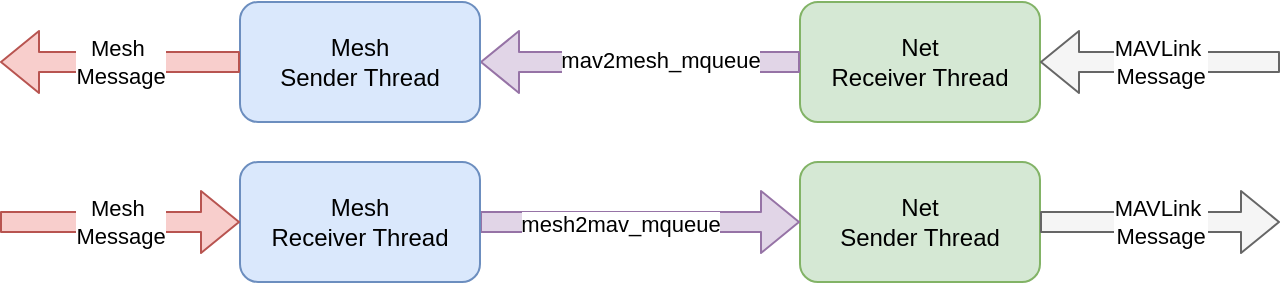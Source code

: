 <mxfile version="13.9.9" type="device"><diagram id="dDfEOntduoqNcqY1D8tR" name="Page-1"><mxGraphModel dx="760" dy="400" grid="1" gridSize="10" guides="1" tooltips="1" connect="1" arrows="1" fold="1" page="1" pageScale="1" pageWidth="850" pageHeight="1100" math="0" shadow="0"><root><mxCell id="0"/><mxCell id="1" parent="0"/><mxCell id="LEr7SO6sLBa59Be-ywTL-2" value="Net&lt;br&gt;Receiver Thread" style="rounded=1;whiteSpace=wrap;html=1;fillColor=#d5e8d4;strokeColor=#82b366;" parent="1" vertex="1"><mxGeometry x="560" y="80" width="120" height="60" as="geometry"/></mxCell><mxCell id="LEr7SO6sLBa59Be-ywTL-6" value="" style="shape=flexArrow;endArrow=classic;html=1;entryX=1;entryY=0.5;entryDx=0;entryDy=0;exitX=0;exitY=0.5;exitDx=0;exitDy=0;fillColor=#e1d5e7;strokeColor=#9673a6;" parent="1" source="LEr7SO6sLBa59Be-ywTL-2" target="LEr7SO6sLBa59Be-ywTL-14" edge="1"><mxGeometry width="50" height="50" relative="1" as="geometry"><mxPoint x="400" y="180" as="sourcePoint"/><mxPoint x="330" y="145" as="targetPoint"/></mxGeometry></mxCell><mxCell id="LEr7SO6sLBa59Be-ywTL-8" value="mav2mesh_mqueue" style="edgeLabel;html=1;align=center;verticalAlign=middle;resizable=0;points=[];" parent="LEr7SO6sLBa59Be-ywTL-6" vertex="1" connectable="0"><mxGeometry x="-0.126" y="-1" relative="1" as="geometry"><mxPoint as="offset"/></mxGeometry></mxCell><mxCell id="LEr7SO6sLBa59Be-ywTL-14" value="&lt;font style=&quot;font-size: 12px&quot;&gt;Mesh&lt;br&gt;Sender Thread&lt;br&gt;&lt;/font&gt;" style="rounded=1;whiteSpace=wrap;html=1;fillColor=#dae8fc;strokeColor=#6c8ebf;" parent="1" vertex="1"><mxGeometry x="280" y="80" width="120" height="60" as="geometry"/></mxCell><mxCell id="LEr7SO6sLBa59Be-ywTL-16" value="&lt;meta charset=&quot;utf-8&quot;&gt;&lt;span style=&quot;color: rgb(0, 0, 0); font-family: helvetica; font-size: 11px; font-style: normal; font-weight: 400; letter-spacing: normal; text-align: center; text-indent: 0px; text-transform: none; word-spacing: 0px; background-color: rgb(255, 255, 255); display: inline; float: none;&quot;&gt;Mesh&amp;nbsp;&lt;/span&gt;&lt;br style=&quot;color: rgb(0, 0, 0); font-family: helvetica; font-size: 11px; font-style: normal; font-weight: 400; letter-spacing: normal; text-align: center; text-indent: 0px; text-transform: none; word-spacing: 0px;&quot;&gt;&lt;span style=&quot;color: rgb(0, 0, 0); font-family: helvetica; font-size: 11px; font-style: normal; font-weight: 400; letter-spacing: normal; text-align: center; text-indent: 0px; text-transform: none; word-spacing: 0px; background-color: rgb(255, 255, 255); display: inline; float: none;&quot;&gt;Message&lt;/span&gt;" style="shape=flexArrow;endArrow=classic;html=1;exitX=0;exitY=0.5;exitDx=0;exitDy=0;fillColor=#f8cecc;strokeColor=#b85450;" parent="1" source="LEr7SO6sLBa59Be-ywTL-14" edge="1"><mxGeometry width="50" height="50" relative="1" as="geometry"><mxPoint x="350" y="250" as="sourcePoint"/><mxPoint x="160" y="110" as="targetPoint"/></mxGeometry></mxCell><mxCell id="LEr7SO6sLBa59Be-ywTL-18" value="Net&lt;br&gt;Sender Thread" style="rounded=1;whiteSpace=wrap;html=1;fillColor=#d5e8d4;strokeColor=#82b366;" parent="1" vertex="1"><mxGeometry x="560" y="160" width="120" height="60" as="geometry"/></mxCell><mxCell id="LEr7SO6sLBa59Be-ywTL-19" value="" style="shape=flexArrow;endArrow=classic;html=1;exitX=1;exitY=0.5;exitDx=0;exitDy=0;fillColor=#e1d5e7;strokeColor=#9673a6;entryX=0;entryY=0.5;entryDx=0;entryDy=0;" parent="1" source="LEr7SO6sLBa59Be-ywTL-21" target="LEr7SO6sLBa59Be-ywTL-18" edge="1"><mxGeometry width="50" height="50" relative="1" as="geometry"><mxPoint x="400" y="260" as="sourcePoint"/><mxPoint x="450" y="300" as="targetPoint"/></mxGeometry></mxCell><mxCell id="LEr7SO6sLBa59Be-ywTL-20" value="mesh2mav_mqueue" style="edgeLabel;html=1;align=center;verticalAlign=middle;resizable=0;points=[];" parent="LEr7SO6sLBa59Be-ywTL-19" vertex="1" connectable="0"><mxGeometry x="-0.126" y="-1" relative="1" as="geometry"><mxPoint as="offset"/></mxGeometry></mxCell><mxCell id="LEr7SO6sLBa59Be-ywTL-21" value="&lt;font style=&quot;font-size: 12px&quot;&gt;Mesh&lt;br&gt;Receiver Thread&lt;br&gt;&lt;/font&gt;" style="rounded=1;whiteSpace=wrap;html=1;fillColor=#dae8fc;strokeColor=#6c8ebf;" parent="1" vertex="1"><mxGeometry x="280" y="160" width="120" height="60" as="geometry"/></mxCell><mxCell id="LEr7SO6sLBa59Be-ywTL-23" value="&lt;meta charset=&quot;utf-8&quot;&gt;&lt;span style=&quot;color: rgb(0, 0, 0); font-family: helvetica; font-size: 11px; font-style: normal; font-weight: 400; letter-spacing: normal; text-align: center; text-indent: 0px; text-transform: none; word-spacing: 0px; background-color: rgb(255, 255, 255); display: inline; float: none;&quot;&gt;Mesh&amp;nbsp;&lt;/span&gt;&lt;br style=&quot;color: rgb(0, 0, 0); font-family: helvetica; font-size: 11px; font-style: normal; font-weight: 400; letter-spacing: normal; text-align: center; text-indent: 0px; text-transform: none; word-spacing: 0px;&quot;&gt;&lt;span style=&quot;color: rgb(0, 0, 0); font-family: helvetica; font-size: 11px; font-style: normal; font-weight: 400; letter-spacing: normal; text-align: center; text-indent: 0px; text-transform: none; word-spacing: 0px; background-color: rgb(255, 255, 255); display: inline; float: none;&quot;&gt;Message&lt;/span&gt;" style="shape=flexArrow;endArrow=classic;html=1;fillColor=#f8cecc;strokeColor=#b85450;" parent="1" target="LEr7SO6sLBa59Be-ywTL-21" edge="1"><mxGeometry width="50" height="50" relative="1" as="geometry"><mxPoint x="160" y="190" as="sourcePoint"/><mxPoint x="150" y="260" as="targetPoint"/></mxGeometry></mxCell><mxCell id="qa0pvz000uZvxVEBGw8v-1" value="&lt;span style=&quot;color: rgb(0 , 0 , 0) ; font-family: &amp;#34;helvetica&amp;#34; ; font-size: 11px ; font-style: normal ; font-weight: 400 ; letter-spacing: normal ; text-align: center ; text-indent: 0px ; text-transform: none ; word-spacing: 0px ; background-color: rgb(255 , 255 , 255) ; display: inline ; float: none&quot;&gt;MAVLink&amp;nbsp;&lt;/span&gt;&lt;br style=&quot;color: rgb(0 , 0 , 0) ; font-family: &amp;#34;helvetica&amp;#34; ; font-size: 11px ; font-style: normal ; font-weight: 400 ; letter-spacing: normal ; text-align: center ; text-indent: 0px ; text-transform: none ; word-spacing: 0px&quot;&gt;&lt;span style=&quot;color: rgb(0 , 0 , 0) ; font-family: &amp;#34;helvetica&amp;#34; ; font-size: 11px ; font-style: normal ; font-weight: 400 ; letter-spacing: normal ; text-align: center ; text-indent: 0px ; text-transform: none ; word-spacing: 0px ; background-color: rgb(255 , 255 , 255) ; display: inline ; float: none&quot;&gt;Message&lt;/span&gt;" style="shape=flexArrow;endArrow=classic;html=1;exitX=0;exitY=0.5;exitDx=0;exitDy=0;fillColor=#f5f5f5;strokeColor=#666666;" edge="1" parent="1"><mxGeometry width="50" height="50" relative="1" as="geometry"><mxPoint x="800" y="110" as="sourcePoint"/><mxPoint x="680" y="110" as="targetPoint"/></mxGeometry></mxCell><mxCell id="qa0pvz000uZvxVEBGw8v-2" value="&lt;span style=&quot;color: rgb(0 , 0 , 0) ; font-family: &amp;#34;helvetica&amp;#34; ; font-size: 11px ; font-style: normal ; font-weight: 400 ; letter-spacing: normal ; text-align: center ; text-indent: 0px ; text-transform: none ; word-spacing: 0px ; background-color: rgb(255 , 255 , 255) ; display: inline ; float: none&quot;&gt;MAVLink&amp;nbsp;&lt;/span&gt;&lt;br style=&quot;color: rgb(0 , 0 , 0) ; font-family: &amp;#34;helvetica&amp;#34; ; font-size: 11px ; font-style: normal ; font-weight: 400 ; letter-spacing: normal ; text-align: center ; text-indent: 0px ; text-transform: none ; word-spacing: 0px&quot;&gt;&lt;span style=&quot;color: rgb(0 , 0 , 0) ; font-family: &amp;#34;helvetica&amp;#34; ; font-size: 11px ; font-style: normal ; font-weight: 400 ; letter-spacing: normal ; text-align: center ; text-indent: 0px ; text-transform: none ; word-spacing: 0px ; background-color: rgb(255 , 255 , 255) ; display: inline ; float: none&quot;&gt;Message&lt;/span&gt;" style="shape=flexArrow;endArrow=classic;html=1;fillColor=#f5f5f5;strokeColor=#666666;" edge="1" parent="1"><mxGeometry width="50" height="50" relative="1" as="geometry"><mxPoint x="680" y="190" as="sourcePoint"/><mxPoint x="800" y="190" as="targetPoint"/></mxGeometry></mxCell></root></mxGraphModel></diagram></mxfile>